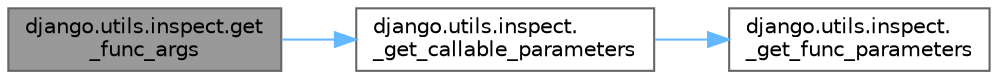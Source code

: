 digraph "django.utils.inspect.get_func_args"
{
 // LATEX_PDF_SIZE
  bgcolor="transparent";
  edge [fontname=Helvetica,fontsize=10,labelfontname=Helvetica,labelfontsize=10];
  node [fontname=Helvetica,fontsize=10,shape=box,height=0.2,width=0.4];
  rankdir="LR";
  Node1 [id="Node000001",label="django.utils.inspect.get\l_func_args",height=0.2,width=0.4,color="gray40", fillcolor="grey60", style="filled", fontcolor="black",tooltip=" "];
  Node1 -> Node2 [id="edge1_Node000001_Node000002",color="steelblue1",style="solid",tooltip=" "];
  Node2 [id="Node000002",label="django.utils.inspect.\l_get_callable_parameters",height=0.2,width=0.4,color="grey40", fillcolor="white", style="filled",URL="$namespacedjango_1_1utils_1_1inspect.html#a062ea2d7561c341c27556400f9341ad0",tooltip=" "];
  Node2 -> Node3 [id="edge2_Node000002_Node000003",color="steelblue1",style="solid",tooltip=" "];
  Node3 [id="Node000003",label="django.utils.inspect.\l_get_func_parameters",height=0.2,width=0.4,color="grey40", fillcolor="white", style="filled",URL="$namespacedjango_1_1utils_1_1inspect.html#a02a401e61fdcdd2888100a5d6d9117dd",tooltip=" "];
}
